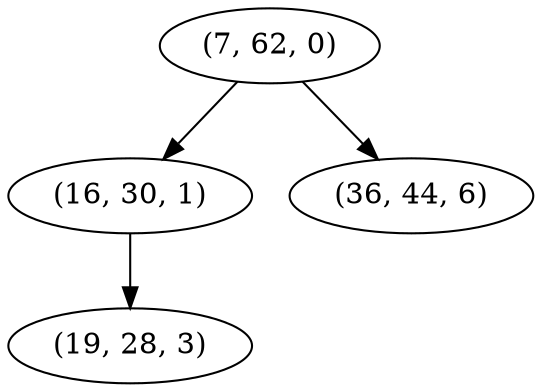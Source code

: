 digraph tree {
    "(7, 62, 0)";
    "(16, 30, 1)";
    "(19, 28, 3)";
    "(36, 44, 6)";
    "(7, 62, 0)" -> "(16, 30, 1)";
    "(7, 62, 0)" -> "(36, 44, 6)";
    "(16, 30, 1)" -> "(19, 28, 3)";
}
